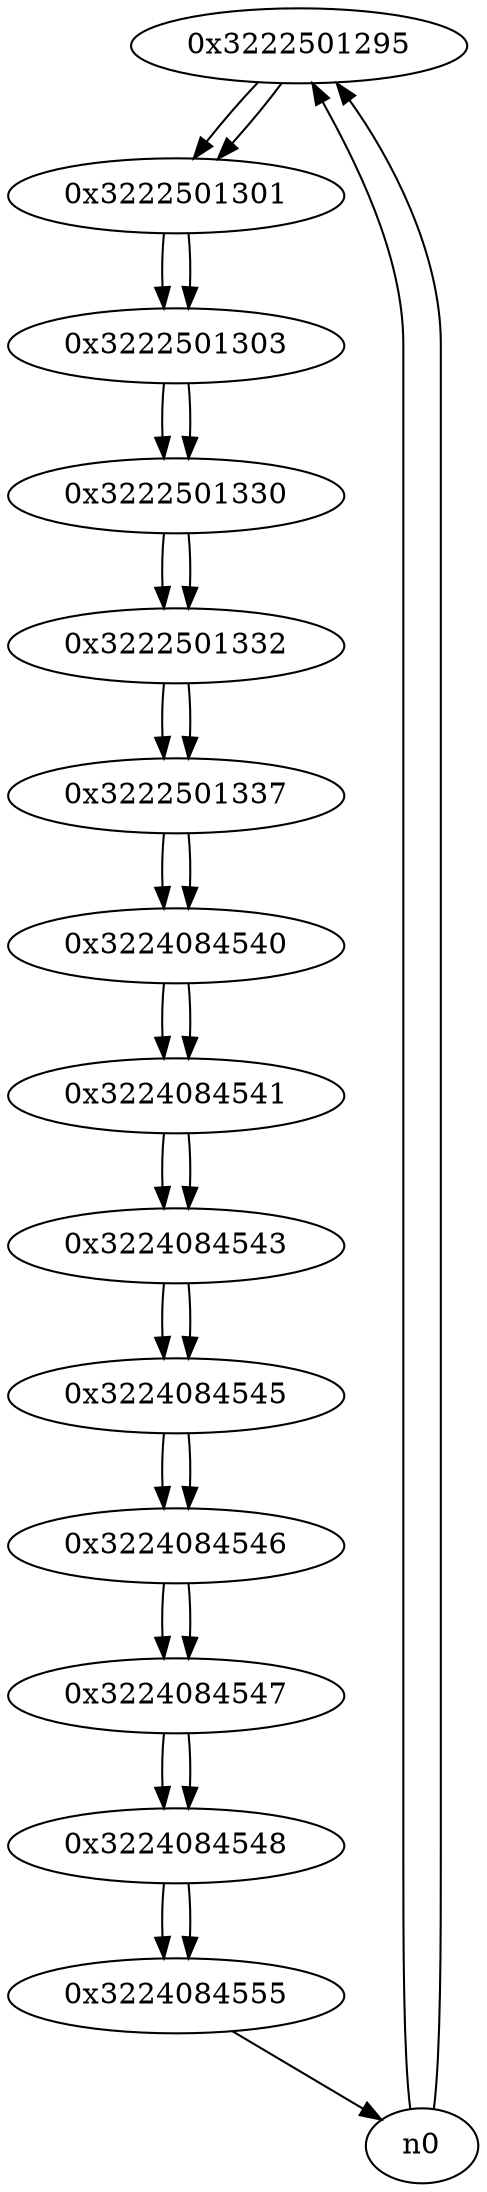 digraph G{
/* nodes */
  n1 [label="0x3222501295"]
  n2 [label="0x3222501301"]
  n3 [label="0x3222501303"]
  n4 [label="0x3222501330"]
  n5 [label="0x3222501332"]
  n6 [label="0x3222501337"]
  n7 [label="0x3224084540"]
  n8 [label="0x3224084541"]
  n9 [label="0x3224084543"]
  n10 [label="0x3224084545"]
  n11 [label="0x3224084546"]
  n12 [label="0x3224084547"]
  n13 [label="0x3224084548"]
  n14 [label="0x3224084555"]
/* edges */
n1 -> n2;
n0 -> n1;
n0 -> n1;
n2 -> n3;
n1 -> n2;
n3 -> n4;
n2 -> n3;
n4 -> n5;
n3 -> n4;
n5 -> n6;
n4 -> n5;
n6 -> n7;
n5 -> n6;
n7 -> n8;
n6 -> n7;
n8 -> n9;
n7 -> n8;
n9 -> n10;
n8 -> n9;
n10 -> n11;
n9 -> n10;
n11 -> n12;
n10 -> n11;
n12 -> n13;
n11 -> n12;
n13 -> n14;
n12 -> n13;
n14 -> n0;
n13 -> n14;
}
